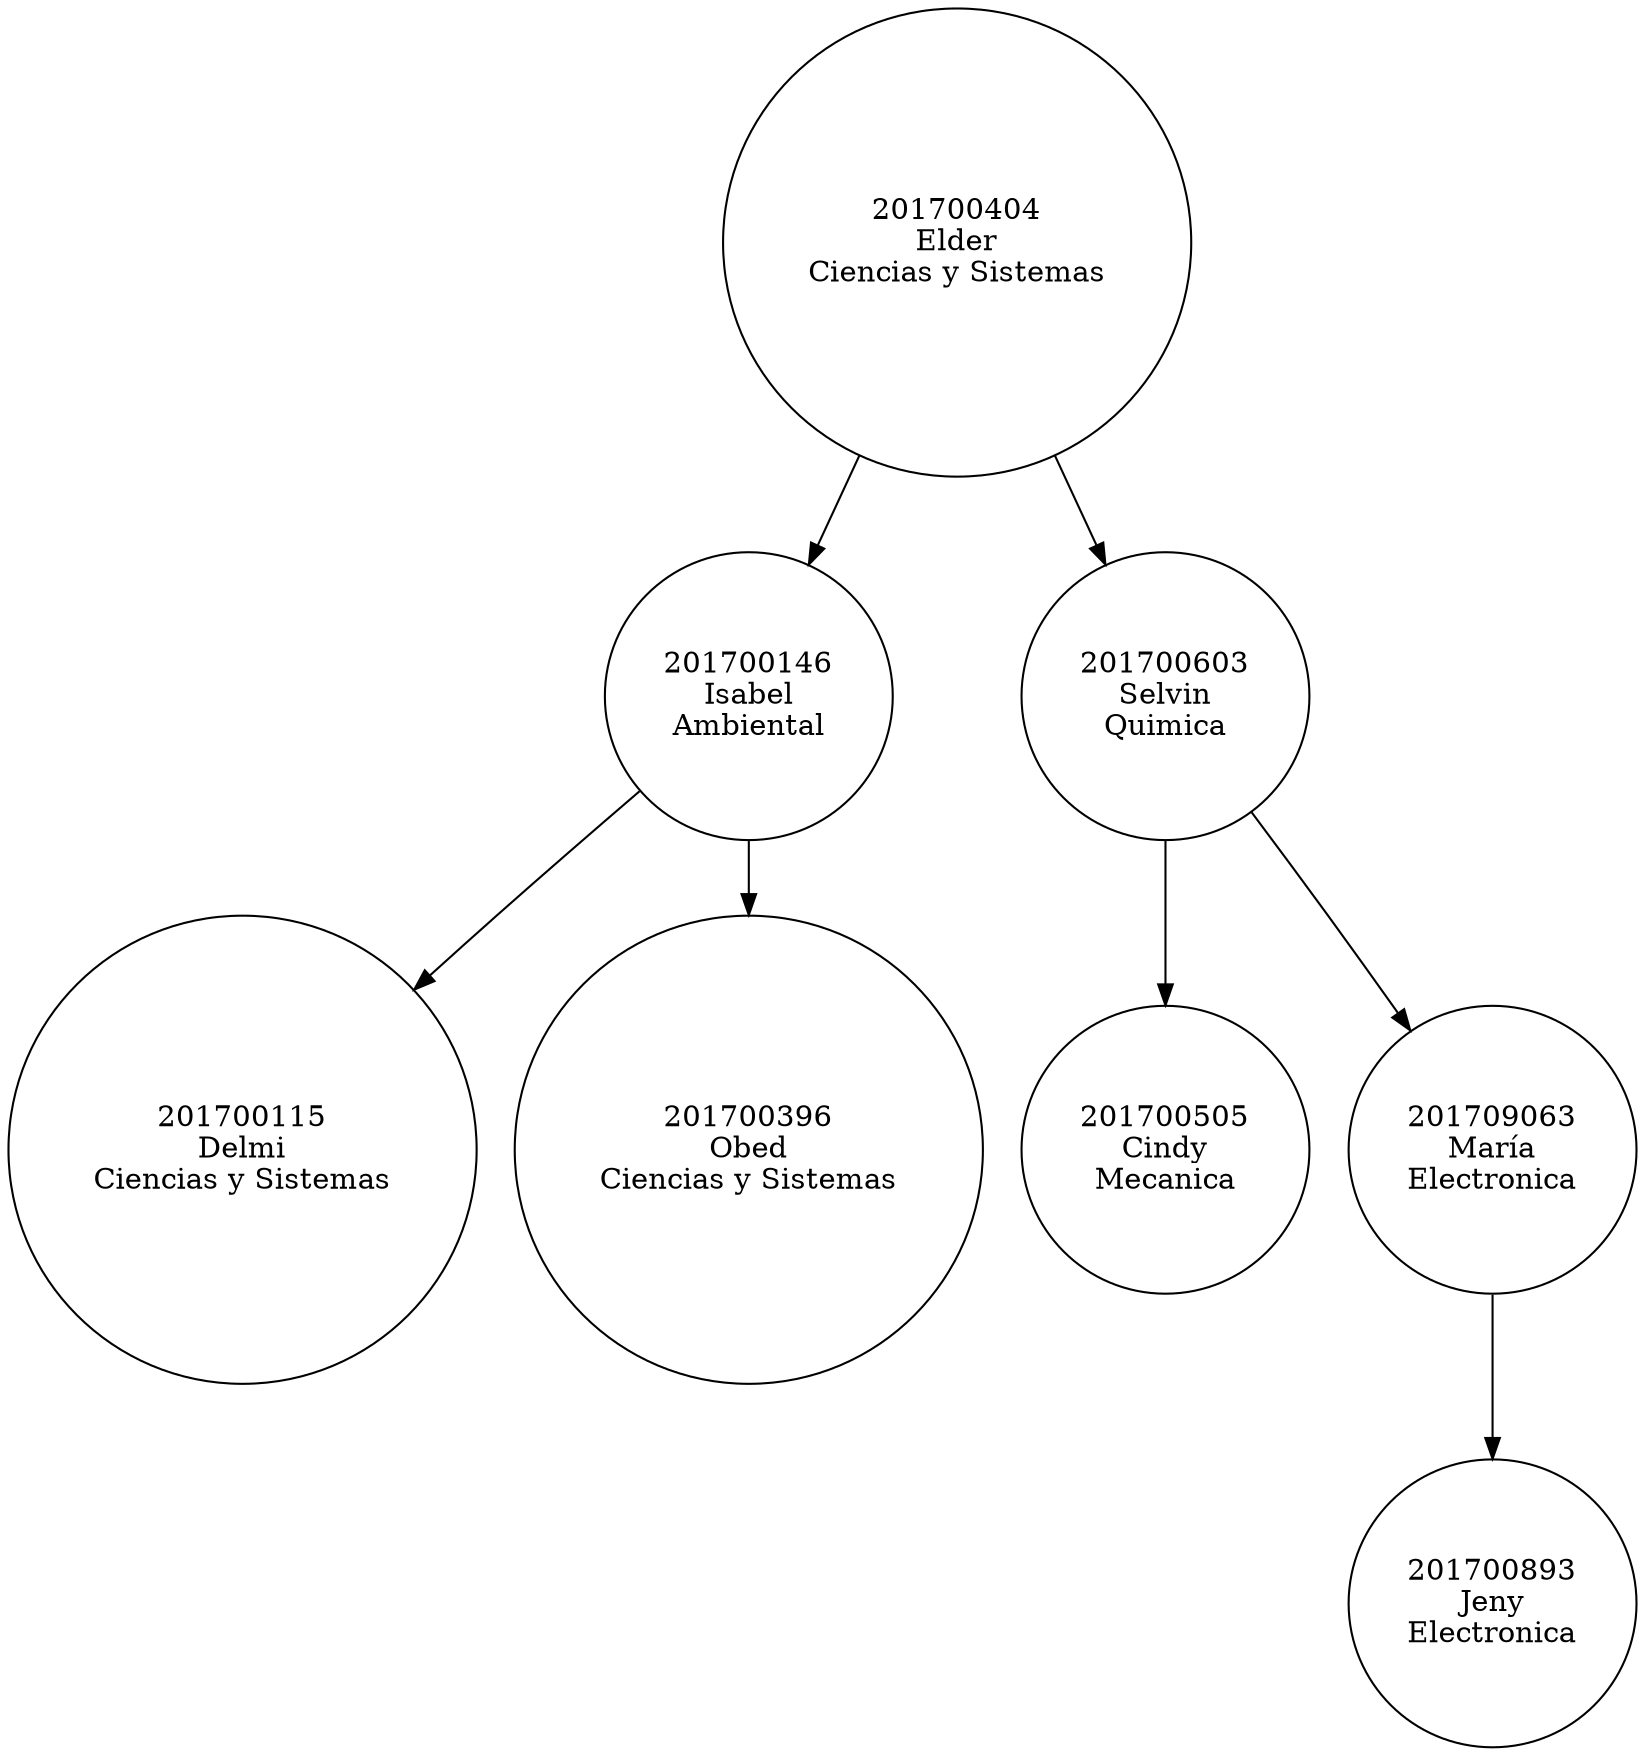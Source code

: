 digraph AVL{
node [shape = circle label = "201700115\nDelmi\nCiencias y Sistemas"] 201700115
node [shape = circle label = "201700146\nIsabel\nAmbiental"] 201700146
node [shape = circle label = "201700396\nObed\nCiencias y Sistemas"] 201700396
node [shape = circle label = "201700404\nElder\nCiencias y Sistemas"] 201700404
node [shape = circle label = "201700505\nCindy\nMecanica"] 201700505
node [shape = circle label = "201700603\nSelvin\nQuimica"] 201700603
node [shape = circle label = "201700893\nJeny\nElectronica"] 201700893
node [shape = circle label = "201709063\nMaría\nElectronica"] 201709063
201700404 -> 201700146 
201700146 -> 201700115 
201700146 -> 201700396 
201700404 -> 201700603 
201700603 -> 201700505 
201700603 -> 201709063 
201709063 -> 201700893 

}